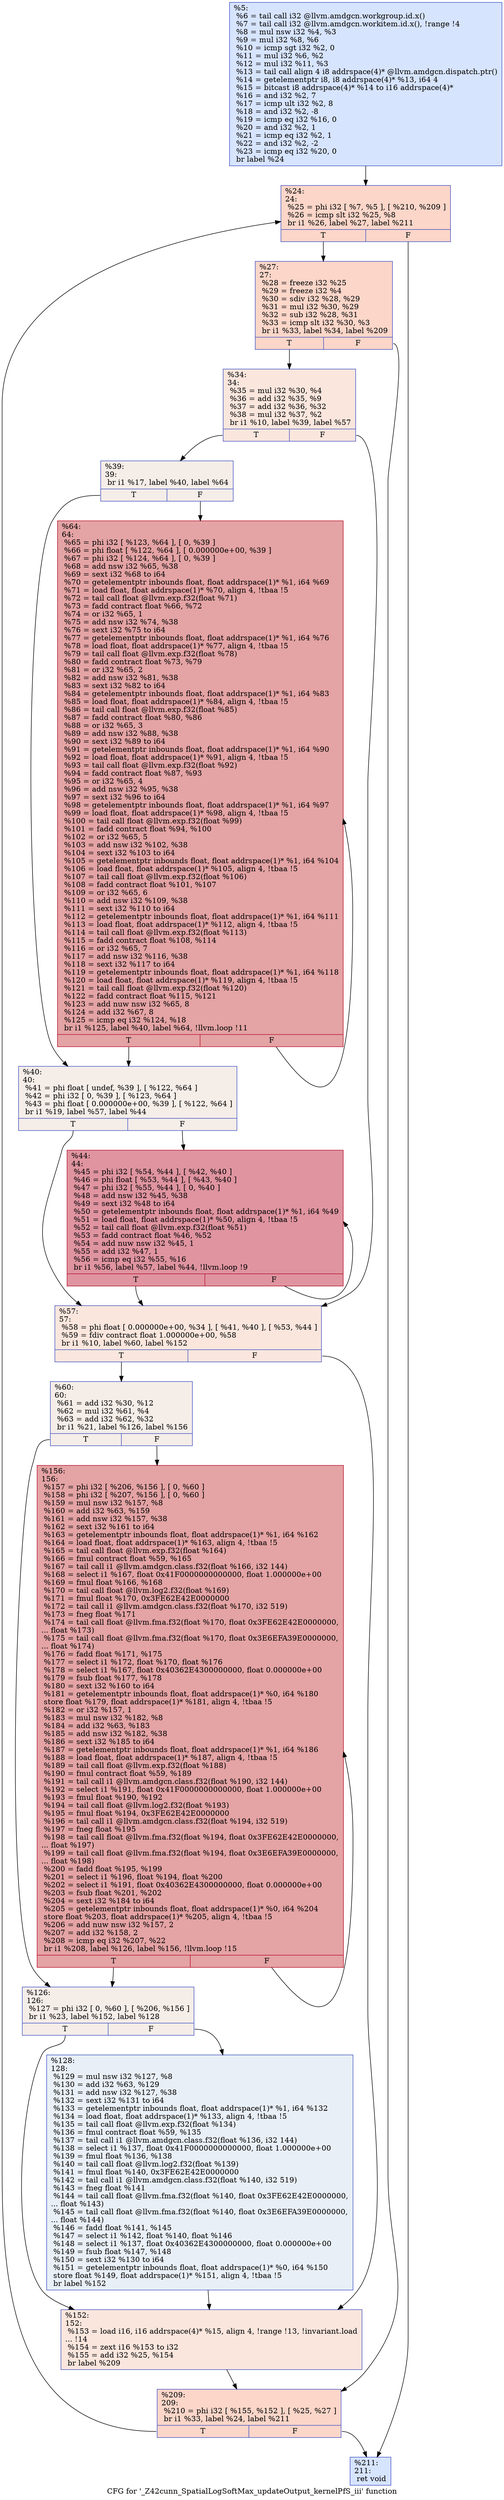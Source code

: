 digraph "CFG for '_Z42cunn_SpatialLogSoftMax_updateOutput_kernelPfS_iii' function" {
	label="CFG for '_Z42cunn_SpatialLogSoftMax_updateOutput_kernelPfS_iii' function";

	Node0x4c6e7d0 [shape=record,color="#3d50c3ff", style=filled, fillcolor="#a5c3fe70",label="{%5:\l  %6 = tail call i32 @llvm.amdgcn.workgroup.id.x()\l  %7 = tail call i32 @llvm.amdgcn.workitem.id.x(), !range !4\l  %8 = mul nsw i32 %4, %3\l  %9 = mul i32 %8, %6\l  %10 = icmp sgt i32 %2, 0\l  %11 = mul i32 %6, %2\l  %12 = mul i32 %11, %3\l  %13 = tail call align 4 i8 addrspace(4)* @llvm.amdgcn.dispatch.ptr()\l  %14 = getelementptr i8, i8 addrspace(4)* %13, i64 4\l  %15 = bitcast i8 addrspace(4)* %14 to i16 addrspace(4)*\l  %16 = and i32 %2, 7\l  %17 = icmp ult i32 %2, 8\l  %18 = and i32 %2, -8\l  %19 = icmp eq i32 %16, 0\l  %20 = and i32 %2, 1\l  %21 = icmp eq i32 %2, 1\l  %22 = and i32 %2, -2\l  %23 = icmp eq i32 %20, 0\l  br label %24\l}"];
	Node0x4c6e7d0 -> Node0x4c709c0;
	Node0x4c709c0 [shape=record,color="#3d50c3ff", style=filled, fillcolor="#f6a38570",label="{%24:\l24:                                               \l  %25 = phi i32 [ %7, %5 ], [ %210, %209 ]\l  %26 = icmp slt i32 %25, %8\l  br i1 %26, label %27, label %211\l|{<s0>T|<s1>F}}"];
	Node0x4c709c0:s0 -> Node0x4c70cc0;
	Node0x4c709c0:s1 -> Node0x4c70d50;
	Node0x4c70cc0 [shape=record,color="#3d50c3ff", style=filled, fillcolor="#f6a38570",label="{%27:\l27:                                               \l  %28 = freeze i32 %25\l  %29 = freeze i32 %4\l  %30 = sdiv i32 %28, %29\l  %31 = mul i32 %30, %29\l  %32 = sub i32 %28, %31\l  %33 = icmp slt i32 %30, %3\l  br i1 %33, label %34, label %209\l|{<s0>T|<s1>F}}"];
	Node0x4c70cc0:s0 -> Node0x4c70520;
	Node0x4c70cc0:s1 -> Node0x4c70af0;
	Node0x4c70520 [shape=record,color="#3d50c3ff", style=filled, fillcolor="#f3c7b170",label="{%34:\l34:                                               \l  %35 = mul i32 %30, %4\l  %36 = add i32 %35, %9\l  %37 = add i32 %36, %32\l  %38 = mul i32 %37, %2\l  br i1 %10, label %39, label %57\l|{<s0>T|<s1>F}}"];
	Node0x4c70520:s0 -> Node0x4c71620;
	Node0x4c70520:s1 -> Node0x4c71670;
	Node0x4c71620 [shape=record,color="#3d50c3ff", style=filled, fillcolor="#e8d6cc70",label="{%39:\l39:                                               \l  br i1 %17, label %40, label %64\l|{<s0>T|<s1>F}}"];
	Node0x4c71620:s0 -> Node0x4c717b0;
	Node0x4c71620:s1 -> Node0x4c71800;
	Node0x4c717b0 [shape=record,color="#3d50c3ff", style=filled, fillcolor="#e8d6cc70",label="{%40:\l40:                                               \l  %41 = phi float [ undef, %39 ], [ %122, %64 ]\l  %42 = phi i32 [ 0, %39 ], [ %123, %64 ]\l  %43 = phi float [ 0.000000e+00, %39 ], [ %122, %64 ]\l  br i1 %19, label %57, label %44\l|{<s0>T|<s1>F}}"];
	Node0x4c717b0:s0 -> Node0x4c71670;
	Node0x4c717b0:s1 -> Node0x4c72a20;
	Node0x4c72a20 [shape=record,color="#b70d28ff", style=filled, fillcolor="#b70d2870",label="{%44:\l44:                                               \l  %45 = phi i32 [ %54, %44 ], [ %42, %40 ]\l  %46 = phi float [ %53, %44 ], [ %43, %40 ]\l  %47 = phi i32 [ %55, %44 ], [ 0, %40 ]\l  %48 = add nsw i32 %45, %38\l  %49 = sext i32 %48 to i64\l  %50 = getelementptr inbounds float, float addrspace(1)* %1, i64 %49\l  %51 = load float, float addrspace(1)* %50, align 4, !tbaa !5\l  %52 = tail call float @llvm.exp.f32(float %51)\l  %53 = fadd contract float %46, %52\l  %54 = add nuw nsw i32 %45, 1\l  %55 = add i32 %47, 1\l  %56 = icmp eq i32 %55, %16\l  br i1 %56, label %57, label %44, !llvm.loop !9\l|{<s0>T|<s1>F}}"];
	Node0x4c72a20:s0 -> Node0x4c71670;
	Node0x4c72a20:s1 -> Node0x4c72a20;
	Node0x4c71670 [shape=record,color="#3d50c3ff", style=filled, fillcolor="#f3c7b170",label="{%57:\l57:                                               \l  %58 = phi float [ 0.000000e+00, %34 ], [ %41, %40 ], [ %53, %44 ]\l  %59 = fdiv contract float 1.000000e+00, %58\l  br i1 %10, label %60, label %152\l|{<s0>T|<s1>F}}"];
	Node0x4c71670:s0 -> Node0x4c738c0;
	Node0x4c71670:s1 -> Node0x4c73950;
	Node0x4c738c0 [shape=record,color="#3d50c3ff", style=filled, fillcolor="#e8d6cc70",label="{%60:\l60:                                               \l  %61 = add i32 %30, %12\l  %62 = mul i32 %61, %4\l  %63 = add i32 %62, %32\l  br i1 %21, label %126, label %156\l|{<s0>T|<s1>F}}"];
	Node0x4c738c0:s0 -> Node0x4c73c40;
	Node0x4c738c0:s1 -> Node0x4c73c90;
	Node0x4c71800 [shape=record,color="#b70d28ff", style=filled, fillcolor="#c32e3170",label="{%64:\l64:                                               \l  %65 = phi i32 [ %123, %64 ], [ 0, %39 ]\l  %66 = phi float [ %122, %64 ], [ 0.000000e+00, %39 ]\l  %67 = phi i32 [ %124, %64 ], [ 0, %39 ]\l  %68 = add nsw i32 %65, %38\l  %69 = sext i32 %68 to i64\l  %70 = getelementptr inbounds float, float addrspace(1)* %1, i64 %69\l  %71 = load float, float addrspace(1)* %70, align 4, !tbaa !5\l  %72 = tail call float @llvm.exp.f32(float %71)\l  %73 = fadd contract float %66, %72\l  %74 = or i32 %65, 1\l  %75 = add nsw i32 %74, %38\l  %76 = sext i32 %75 to i64\l  %77 = getelementptr inbounds float, float addrspace(1)* %1, i64 %76\l  %78 = load float, float addrspace(1)* %77, align 4, !tbaa !5\l  %79 = tail call float @llvm.exp.f32(float %78)\l  %80 = fadd contract float %73, %79\l  %81 = or i32 %65, 2\l  %82 = add nsw i32 %81, %38\l  %83 = sext i32 %82 to i64\l  %84 = getelementptr inbounds float, float addrspace(1)* %1, i64 %83\l  %85 = load float, float addrspace(1)* %84, align 4, !tbaa !5\l  %86 = tail call float @llvm.exp.f32(float %85)\l  %87 = fadd contract float %80, %86\l  %88 = or i32 %65, 3\l  %89 = add nsw i32 %88, %38\l  %90 = sext i32 %89 to i64\l  %91 = getelementptr inbounds float, float addrspace(1)* %1, i64 %90\l  %92 = load float, float addrspace(1)* %91, align 4, !tbaa !5\l  %93 = tail call float @llvm.exp.f32(float %92)\l  %94 = fadd contract float %87, %93\l  %95 = or i32 %65, 4\l  %96 = add nsw i32 %95, %38\l  %97 = sext i32 %96 to i64\l  %98 = getelementptr inbounds float, float addrspace(1)* %1, i64 %97\l  %99 = load float, float addrspace(1)* %98, align 4, !tbaa !5\l  %100 = tail call float @llvm.exp.f32(float %99)\l  %101 = fadd contract float %94, %100\l  %102 = or i32 %65, 5\l  %103 = add nsw i32 %102, %38\l  %104 = sext i32 %103 to i64\l  %105 = getelementptr inbounds float, float addrspace(1)* %1, i64 %104\l  %106 = load float, float addrspace(1)* %105, align 4, !tbaa !5\l  %107 = tail call float @llvm.exp.f32(float %106)\l  %108 = fadd contract float %101, %107\l  %109 = or i32 %65, 6\l  %110 = add nsw i32 %109, %38\l  %111 = sext i32 %110 to i64\l  %112 = getelementptr inbounds float, float addrspace(1)* %1, i64 %111\l  %113 = load float, float addrspace(1)* %112, align 4, !tbaa !5\l  %114 = tail call float @llvm.exp.f32(float %113)\l  %115 = fadd contract float %108, %114\l  %116 = or i32 %65, 7\l  %117 = add nsw i32 %116, %38\l  %118 = sext i32 %117 to i64\l  %119 = getelementptr inbounds float, float addrspace(1)* %1, i64 %118\l  %120 = load float, float addrspace(1)* %119, align 4, !tbaa !5\l  %121 = tail call float @llvm.exp.f32(float %120)\l  %122 = fadd contract float %115, %121\l  %123 = add nuw nsw i32 %65, 8\l  %124 = add i32 %67, 8\l  %125 = icmp eq i32 %124, %18\l  br i1 %125, label %40, label %64, !llvm.loop !11\l|{<s0>T|<s1>F}}"];
	Node0x4c71800:s0 -> Node0x4c717b0;
	Node0x4c71800:s1 -> Node0x4c71800;
	Node0x4c73c40 [shape=record,color="#3d50c3ff", style=filled, fillcolor="#e8d6cc70",label="{%126:\l126:                                              \l  %127 = phi i32 [ 0, %60 ], [ %206, %156 ]\l  br i1 %23, label %152, label %128\l|{<s0>T|<s1>F}}"];
	Node0x4c73c40:s0 -> Node0x4c73950;
	Node0x4c73c40:s1 -> Node0x4c76cf0;
	Node0x4c76cf0 [shape=record,color="#3d50c3ff", style=filled, fillcolor="#cedaeb70",label="{%128:\l128:                                              \l  %129 = mul nsw i32 %127, %8\l  %130 = add i32 %63, %129\l  %131 = add nsw i32 %127, %38\l  %132 = sext i32 %131 to i64\l  %133 = getelementptr inbounds float, float addrspace(1)* %1, i64 %132\l  %134 = load float, float addrspace(1)* %133, align 4, !tbaa !5\l  %135 = tail call float @llvm.exp.f32(float %134)\l  %136 = fmul contract float %59, %135\l  %137 = tail call i1 @llvm.amdgcn.class.f32(float %136, i32 144)\l  %138 = select i1 %137, float 0x41F0000000000000, float 1.000000e+00\l  %139 = fmul float %136, %138\l  %140 = tail call float @llvm.log2.f32(float %139)\l  %141 = fmul float %140, 0x3FE62E42E0000000\l  %142 = tail call i1 @llvm.amdgcn.class.f32(float %140, i32 519)\l  %143 = fneg float %141\l  %144 = tail call float @llvm.fma.f32(float %140, float 0x3FE62E42E0000000,\l... float %143)\l  %145 = tail call float @llvm.fma.f32(float %140, float 0x3E6EFA39E0000000,\l... float %144)\l  %146 = fadd float %141, %145\l  %147 = select i1 %142, float %140, float %146\l  %148 = select i1 %137, float 0x40362E4300000000, float 0.000000e+00\l  %149 = fsub float %147, %148\l  %150 = sext i32 %130 to i64\l  %151 = getelementptr inbounds float, float addrspace(1)* %0, i64 %150\l  store float %149, float addrspace(1)* %151, align 4, !tbaa !5\l  br label %152\l}"];
	Node0x4c76cf0 -> Node0x4c73950;
	Node0x4c73950 [shape=record,color="#3d50c3ff", style=filled, fillcolor="#f3c7b170",label="{%152:\l152:                                              \l  %153 = load i16, i16 addrspace(4)* %15, align 4, !range !13, !invariant.load\l... !14\l  %154 = zext i16 %153 to i32\l  %155 = add i32 %25, %154\l  br label %209\l}"];
	Node0x4c73950 -> Node0x4c70af0;
	Node0x4c73c90 [shape=record,color="#b70d28ff", style=filled, fillcolor="#c32e3170",label="{%156:\l156:                                              \l  %157 = phi i32 [ %206, %156 ], [ 0, %60 ]\l  %158 = phi i32 [ %207, %156 ], [ 0, %60 ]\l  %159 = mul nsw i32 %157, %8\l  %160 = add i32 %63, %159\l  %161 = add nsw i32 %157, %38\l  %162 = sext i32 %161 to i64\l  %163 = getelementptr inbounds float, float addrspace(1)* %1, i64 %162\l  %164 = load float, float addrspace(1)* %163, align 4, !tbaa !5\l  %165 = tail call float @llvm.exp.f32(float %164)\l  %166 = fmul contract float %59, %165\l  %167 = tail call i1 @llvm.amdgcn.class.f32(float %166, i32 144)\l  %168 = select i1 %167, float 0x41F0000000000000, float 1.000000e+00\l  %169 = fmul float %166, %168\l  %170 = tail call float @llvm.log2.f32(float %169)\l  %171 = fmul float %170, 0x3FE62E42E0000000\l  %172 = tail call i1 @llvm.amdgcn.class.f32(float %170, i32 519)\l  %173 = fneg float %171\l  %174 = tail call float @llvm.fma.f32(float %170, float 0x3FE62E42E0000000,\l... float %173)\l  %175 = tail call float @llvm.fma.f32(float %170, float 0x3E6EFA39E0000000,\l... float %174)\l  %176 = fadd float %171, %175\l  %177 = select i1 %172, float %170, float %176\l  %178 = select i1 %167, float 0x40362E4300000000, float 0.000000e+00\l  %179 = fsub float %177, %178\l  %180 = sext i32 %160 to i64\l  %181 = getelementptr inbounds float, float addrspace(1)* %0, i64 %180\l  store float %179, float addrspace(1)* %181, align 4, !tbaa !5\l  %182 = or i32 %157, 1\l  %183 = mul nsw i32 %182, %8\l  %184 = add i32 %63, %183\l  %185 = add nsw i32 %182, %38\l  %186 = sext i32 %185 to i64\l  %187 = getelementptr inbounds float, float addrspace(1)* %1, i64 %186\l  %188 = load float, float addrspace(1)* %187, align 4, !tbaa !5\l  %189 = tail call float @llvm.exp.f32(float %188)\l  %190 = fmul contract float %59, %189\l  %191 = tail call i1 @llvm.amdgcn.class.f32(float %190, i32 144)\l  %192 = select i1 %191, float 0x41F0000000000000, float 1.000000e+00\l  %193 = fmul float %190, %192\l  %194 = tail call float @llvm.log2.f32(float %193)\l  %195 = fmul float %194, 0x3FE62E42E0000000\l  %196 = tail call i1 @llvm.amdgcn.class.f32(float %194, i32 519)\l  %197 = fneg float %195\l  %198 = tail call float @llvm.fma.f32(float %194, float 0x3FE62E42E0000000,\l... float %197)\l  %199 = tail call float @llvm.fma.f32(float %194, float 0x3E6EFA39E0000000,\l... float %198)\l  %200 = fadd float %195, %199\l  %201 = select i1 %196, float %194, float %200\l  %202 = select i1 %191, float 0x40362E4300000000, float 0.000000e+00\l  %203 = fsub float %201, %202\l  %204 = sext i32 %184 to i64\l  %205 = getelementptr inbounds float, float addrspace(1)* %0, i64 %204\l  store float %203, float addrspace(1)* %205, align 4, !tbaa !5\l  %206 = add nuw nsw i32 %157, 2\l  %207 = add i32 %158, 2\l  %208 = icmp eq i32 %207, %22\l  br i1 %208, label %126, label %156, !llvm.loop !15\l|{<s0>T|<s1>F}}"];
	Node0x4c73c90:s0 -> Node0x4c73c40;
	Node0x4c73c90:s1 -> Node0x4c73c90;
	Node0x4c70af0 [shape=record,color="#3d50c3ff", style=filled, fillcolor="#f6a38570",label="{%209:\l209:                                              \l  %210 = phi i32 [ %155, %152 ], [ %25, %27 ]\l  br i1 %33, label %24, label %211\l|{<s0>T|<s1>F}}"];
	Node0x4c70af0:s0 -> Node0x4c709c0;
	Node0x4c70af0:s1 -> Node0x4c70d50;
	Node0x4c70d50 [shape=record,color="#3d50c3ff", style=filled, fillcolor="#a5c3fe70",label="{%211:\l211:                                              \l  ret void\l}"];
}

